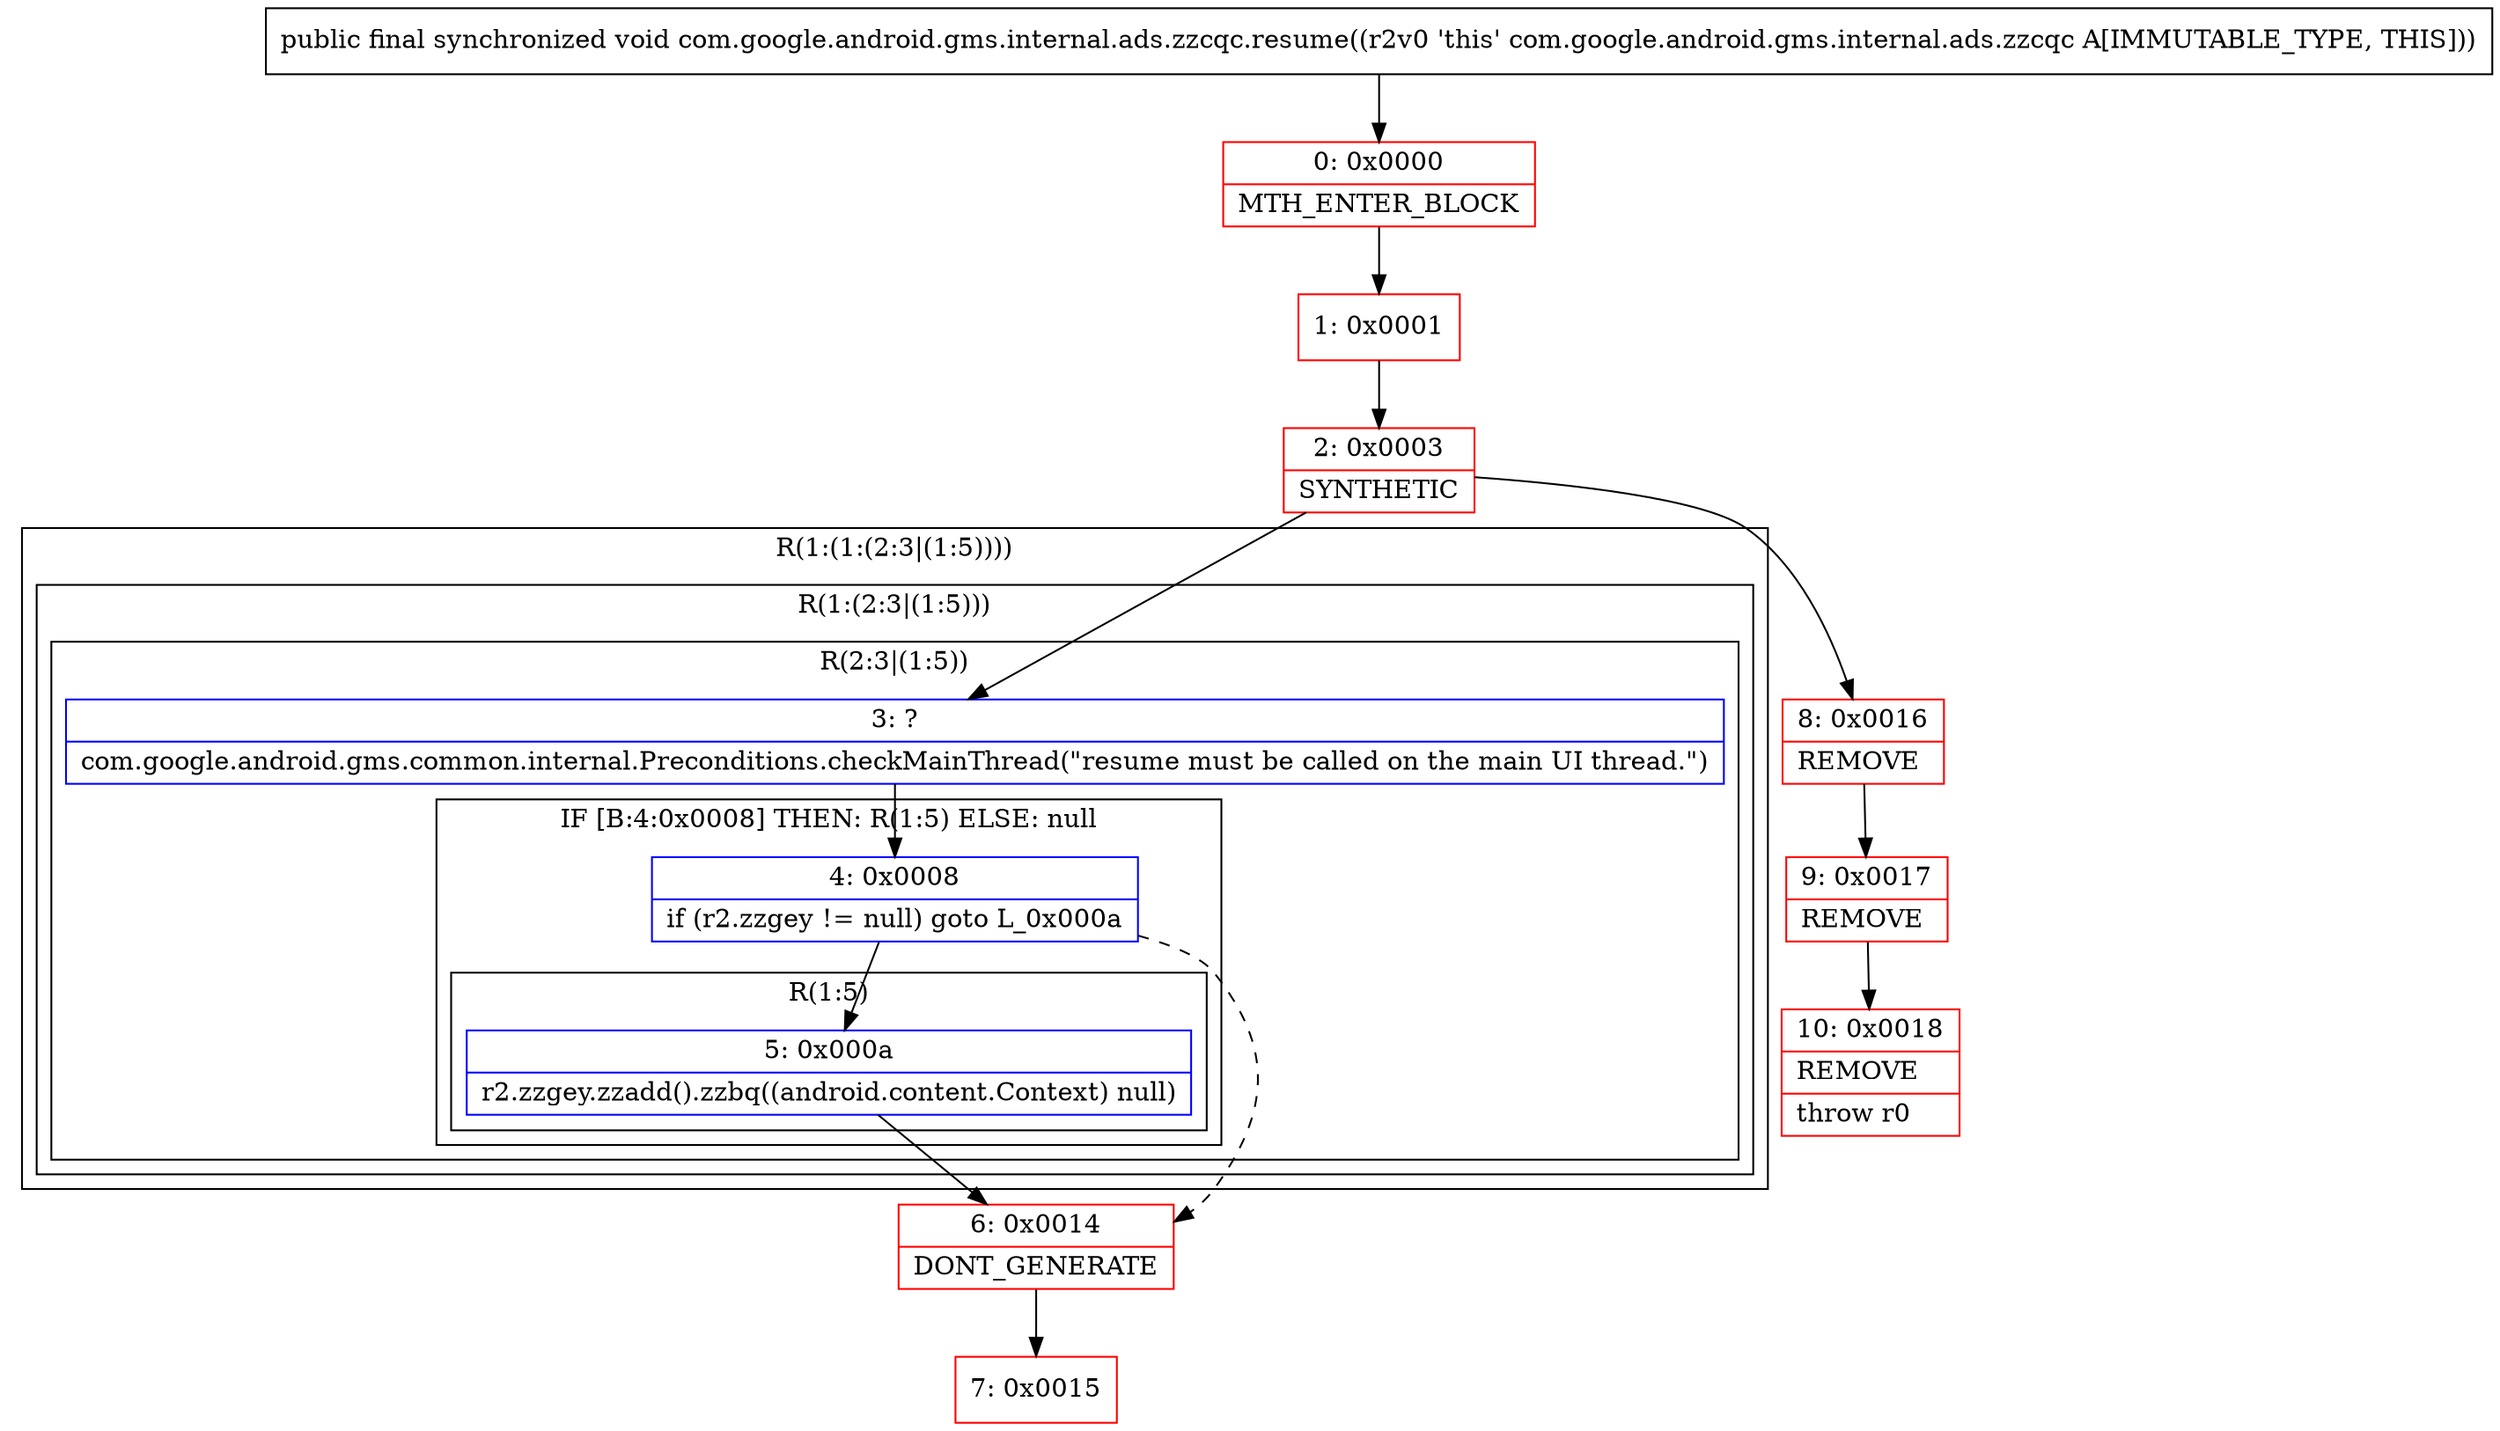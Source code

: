 digraph "CFG forcom.google.android.gms.internal.ads.zzcqc.resume()V" {
subgraph cluster_Region_561819506 {
label = "R(1:(1:(2:3|(1:5))))";
node [shape=record,color=blue];
subgraph cluster_Region_1912817444 {
label = "R(1:(2:3|(1:5)))";
node [shape=record,color=blue];
subgraph cluster_Region_1713267875 {
label = "R(2:3|(1:5))";
node [shape=record,color=blue];
Node_3 [shape=record,label="{3\:\ ?|com.google.android.gms.common.internal.Preconditions.checkMainThread(\"resume must be called on the main UI thread.\")\l}"];
subgraph cluster_IfRegion_406743588 {
label = "IF [B:4:0x0008] THEN: R(1:5) ELSE: null";
node [shape=record,color=blue];
Node_4 [shape=record,label="{4\:\ 0x0008|if (r2.zzgey != null) goto L_0x000a\l}"];
subgraph cluster_Region_1551712622 {
label = "R(1:5)";
node [shape=record,color=blue];
Node_5 [shape=record,label="{5\:\ 0x000a|r2.zzgey.zzadd().zzbq((android.content.Context) null)\l}"];
}
}
}
}
}
Node_0 [shape=record,color=red,label="{0\:\ 0x0000|MTH_ENTER_BLOCK\l}"];
Node_1 [shape=record,color=red,label="{1\:\ 0x0001}"];
Node_2 [shape=record,color=red,label="{2\:\ 0x0003|SYNTHETIC\l}"];
Node_6 [shape=record,color=red,label="{6\:\ 0x0014|DONT_GENERATE\l}"];
Node_7 [shape=record,color=red,label="{7\:\ 0x0015}"];
Node_8 [shape=record,color=red,label="{8\:\ 0x0016|REMOVE\l}"];
Node_9 [shape=record,color=red,label="{9\:\ 0x0017|REMOVE\l}"];
Node_10 [shape=record,color=red,label="{10\:\ 0x0018|REMOVE\l|throw r0\l}"];
MethodNode[shape=record,label="{public final synchronized void com.google.android.gms.internal.ads.zzcqc.resume((r2v0 'this' com.google.android.gms.internal.ads.zzcqc A[IMMUTABLE_TYPE, THIS])) }"];
MethodNode -> Node_0;
Node_3 -> Node_4;
Node_4 -> Node_5;
Node_4 -> Node_6[style=dashed];
Node_5 -> Node_6;
Node_0 -> Node_1;
Node_1 -> Node_2;
Node_2 -> Node_3;
Node_2 -> Node_8;
Node_6 -> Node_7;
Node_8 -> Node_9;
Node_9 -> Node_10;
}

